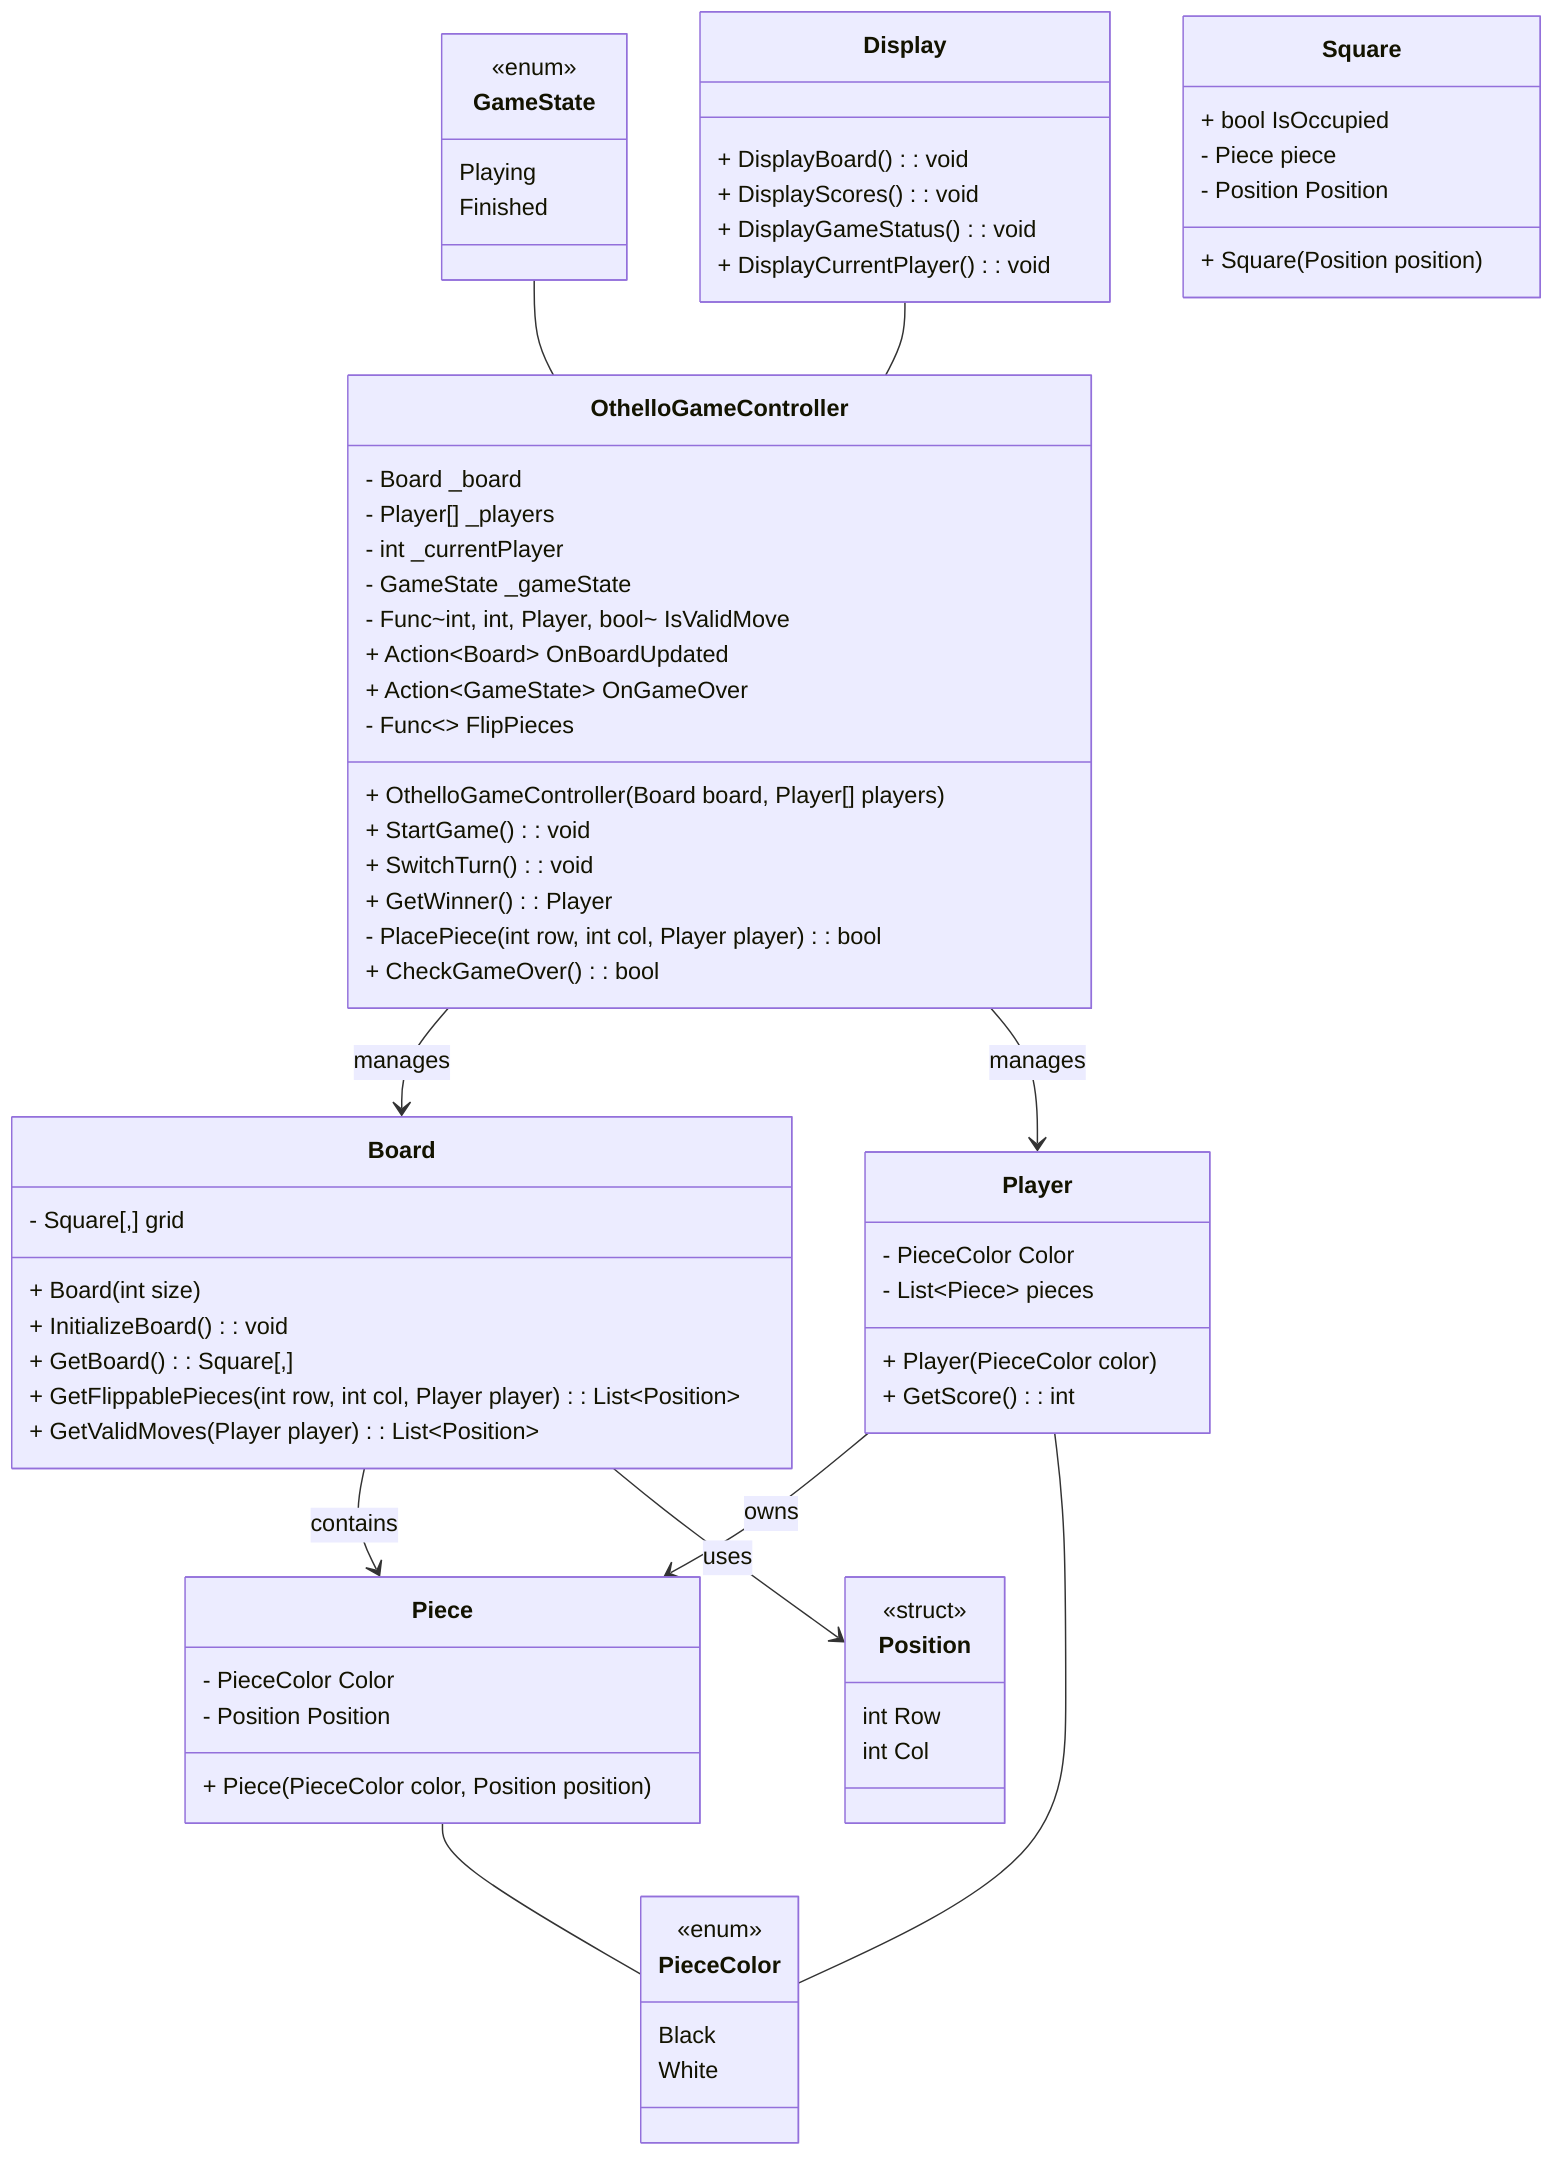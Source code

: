 classDiagram
    OthelloGameController --> Board : manages
    OthelloGameController --> Player : manages
    GameState -- OthelloGameController
    Display -- OthelloGameController
    Board --> Piece : contains
    Board --> Position : uses
    Player --> Piece : owns
    Player -- PieceColor
    Piece -- PieceColor

    class Display {
        + DisplayBoard(): void
        + DisplayScores(): void
        + DisplayGameStatus(): void
        + DisplayCurrentPlayer(): void
    }

    class OthelloGameController {
        - Board _board
        - Player[] _players
        - int _currentPlayer
        - GameState _gameState
        + OthelloGameController(Board board, Player[] players)
        + StartGame(): void
        + SwitchTurn(): void
        + GetWinner(): Player
        - Func~int, int, Player, bool~ IsValidMove
        + Action~Board~ OnBoardUpdated
        + Action~GameState~ OnGameOver
        - PlacePiece(int row, int col, Player player): bool
        - Func~~ FlipPieces
        + CheckGameOver(): bool
    }

    class Board {
        - Square[,] grid
        + Board(int size)
        + InitializeBoard(): void
        + GetBoard(): Square[,]
        + GetFlippablePieces(int row, int col, Player player): List~Position~
        + GetValidMoves(Player player): List~Position~
    }

    class Square {
        + bool IsOccupied
        - Piece piece
        - Position Position
        + Square(Position position)
    }

    class Piece {
        - PieceColor Color
        - Position Position
        + Piece(PieceColor color, Position position)
    }

    class Player {
        - PieceColor Color
        - List~Piece~ pieces
        + Player(PieceColor color)
        + GetScore( ): int
    }

    class Position {
        <<struct>>
        int Row
        int Col
    }

    class PieceColor {
        <<enum>>
        Black
        White
    }

    class GameState {
        <<enum>>
        Playing
        Finished
    }


%% Rules:

%% 2 players (Black & White), on 8x8 board.

%% Initial board: 4 pieces at the center.

%% Black moves first.

%% Black (White) place a black (white) piece on the board, 
%% in such a way that there is at least one straight 
%% (horizontal, vertical, or diagonal) occupied line 
%% between the new piece and another black (white) piece, 
%% with one or more contiguous white (black) pieces between them.

%% After placing the piece, 
%% Black (White) flips all white pieces lying on a straight line
%% between the new piece and any existing black (white) pieces.

%% All flipped pieces are now black (white).

%% Players alternate taking turns.

%% If a player does not have any valid moves,
%% play passes back to the other player.

%% When neither player can move, the game ends.

%% A game of Othello may end before the board is completely filled.

%% The player with the most pieces on the board at the end of the game wins.

%% If both players have the same number of pieces, then the game is a draw.